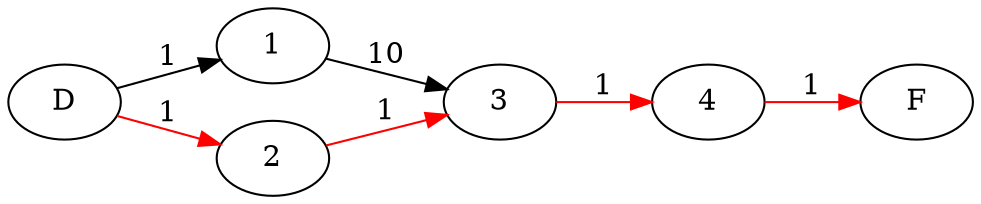 
    digraph G{
   rankdir=LR
   D -> 1 [label="1"];
   D -> 2 [label="1" color="red"];
   1 -> 3 [label="10"];
   2 -> 3 [label="1" color="red"];
   3 -> 4 [label="1" color="red"];
   4 -> F [label="1" color="red"];
   }
